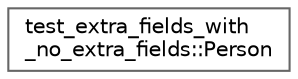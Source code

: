 digraph "类继承关系图"
{
 // LATEX_PDF_SIZE
  bgcolor="transparent";
  edge [fontname=Helvetica,fontsize=10,labelfontname=Helvetica,labelfontsize=10];
  node [fontname=Helvetica,fontsize=10,shape=box,height=0.2,width=0.4];
  rankdir="LR";
  Node0 [id="Node000000",label="test_extra_fields_with\l_no_extra_fields::Person",height=0.2,width=0.4,color="grey40", fillcolor="white", style="filled",URL="$structtest__extra__fields__with__no__extra__fields_1_1_person.html",tooltip=" "];
}
